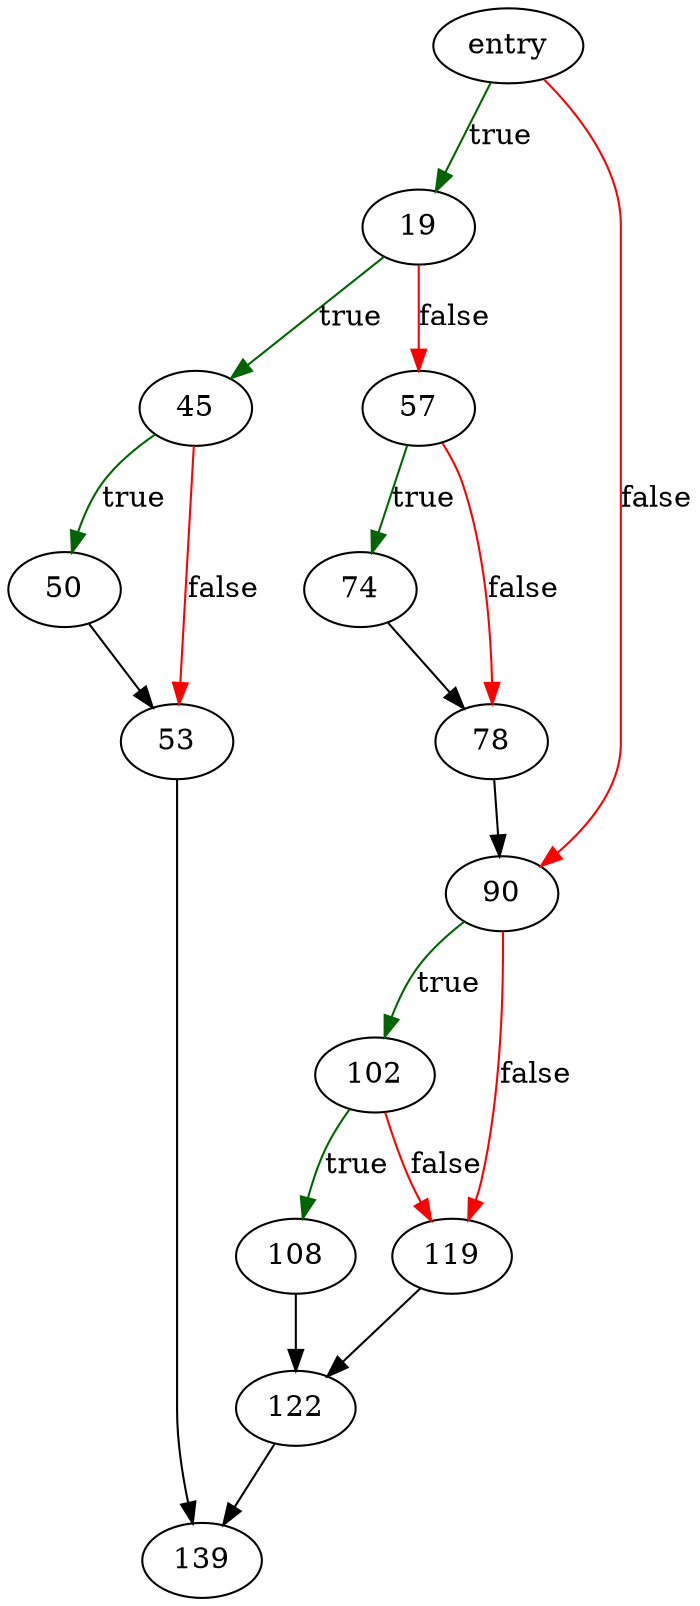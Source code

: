 digraph "whereClauseInsert" {
	// Node definitions.
	3 [label=entry];
	19;
	45;
	50;
	53;
	57;
	74;
	78;
	90;
	102;
	108;
	119;
	122;
	139;

	// Edge definitions.
	3 -> 19 [
		color=darkgreen
		label=true
	];
	3 -> 90 [
		color=red
		label=false
	];
	19 -> 45 [
		color=darkgreen
		label=true
	];
	19 -> 57 [
		color=red
		label=false
	];
	45 -> 50 [
		color=darkgreen
		label=true
	];
	45 -> 53 [
		color=red
		label=false
	];
	50 -> 53;
	53 -> 139;
	57 -> 74 [
		color=darkgreen
		label=true
	];
	57 -> 78 [
		color=red
		label=false
	];
	74 -> 78;
	78 -> 90;
	90 -> 102 [
		color=darkgreen
		label=true
	];
	90 -> 119 [
		color=red
		label=false
	];
	102 -> 108 [
		color=darkgreen
		label=true
	];
	102 -> 119 [
		color=red
		label=false
	];
	108 -> 122;
	119 -> 122;
	122 -> 139;
}